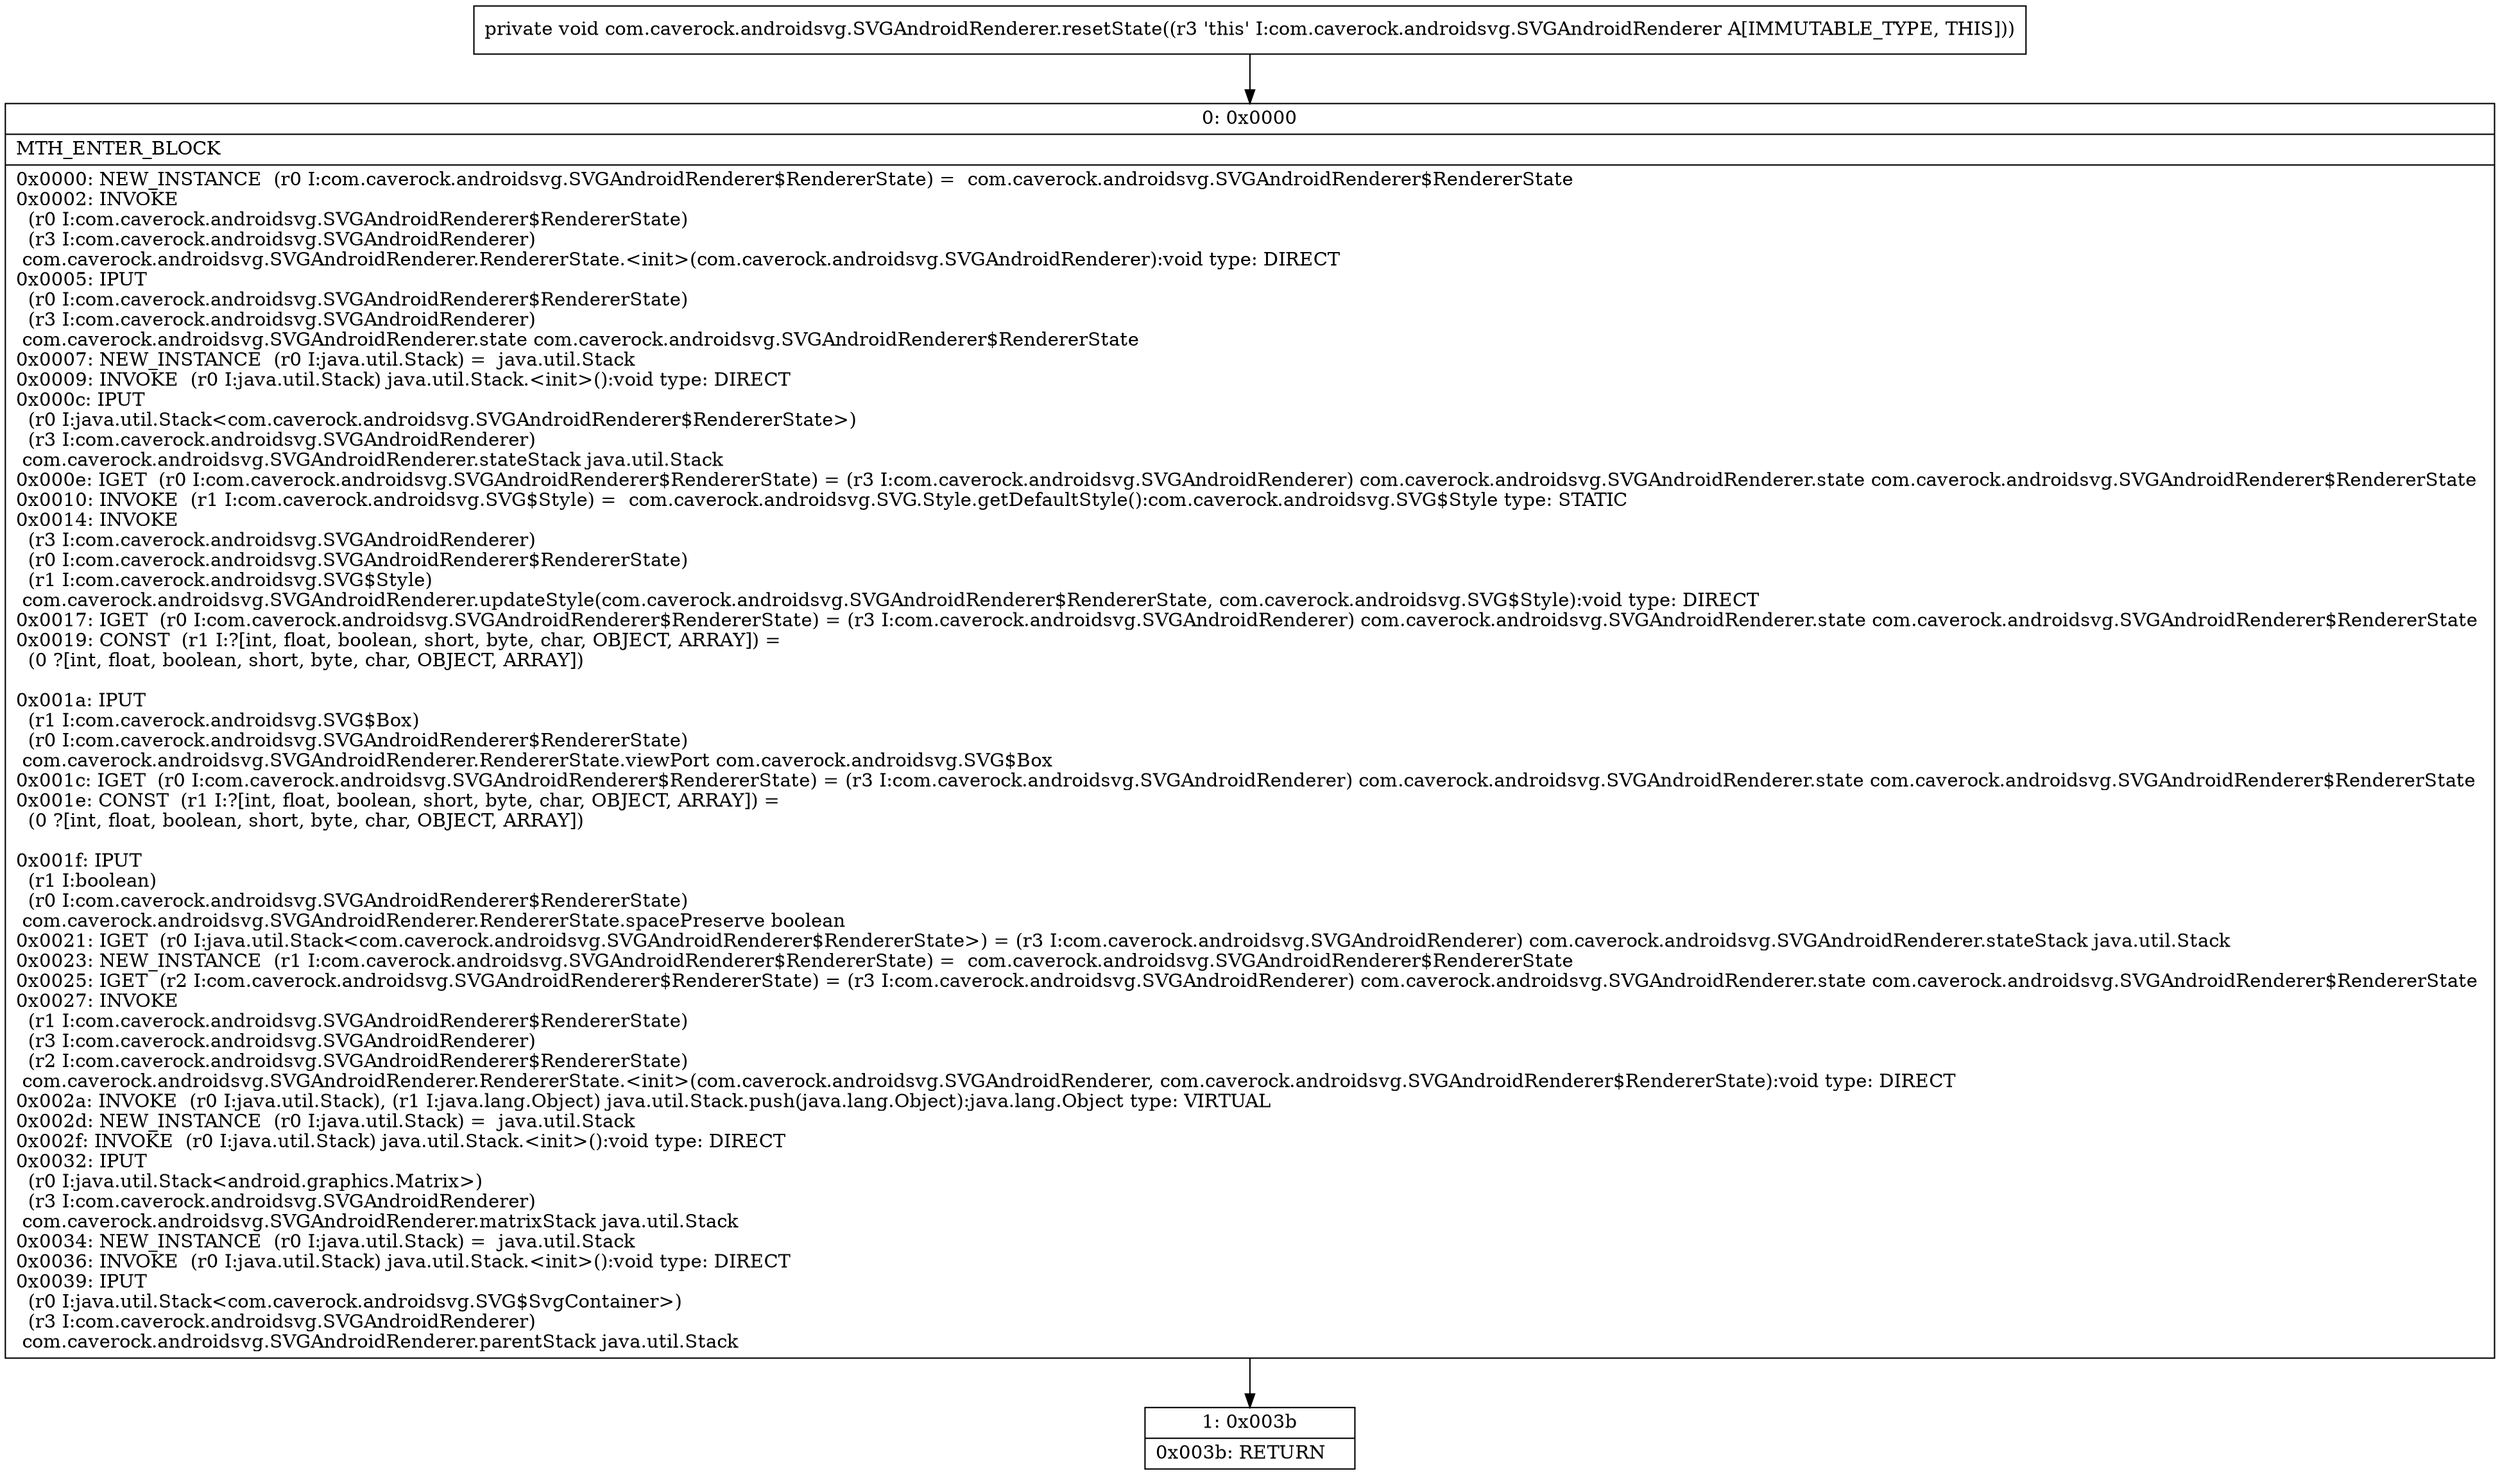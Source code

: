 digraph "CFG forcom.caverock.androidsvg.SVGAndroidRenderer.resetState()V" {
Node_0 [shape=record,label="{0\:\ 0x0000|MTH_ENTER_BLOCK\l|0x0000: NEW_INSTANCE  (r0 I:com.caverock.androidsvg.SVGAndroidRenderer$RendererState) =  com.caverock.androidsvg.SVGAndroidRenderer$RendererState \l0x0002: INVOKE  \l  (r0 I:com.caverock.androidsvg.SVGAndroidRenderer$RendererState)\l  (r3 I:com.caverock.androidsvg.SVGAndroidRenderer)\l com.caverock.androidsvg.SVGAndroidRenderer.RendererState.\<init\>(com.caverock.androidsvg.SVGAndroidRenderer):void type: DIRECT \l0x0005: IPUT  \l  (r0 I:com.caverock.androidsvg.SVGAndroidRenderer$RendererState)\l  (r3 I:com.caverock.androidsvg.SVGAndroidRenderer)\l com.caverock.androidsvg.SVGAndroidRenderer.state com.caverock.androidsvg.SVGAndroidRenderer$RendererState \l0x0007: NEW_INSTANCE  (r0 I:java.util.Stack) =  java.util.Stack \l0x0009: INVOKE  (r0 I:java.util.Stack) java.util.Stack.\<init\>():void type: DIRECT \l0x000c: IPUT  \l  (r0 I:java.util.Stack\<com.caverock.androidsvg.SVGAndroidRenderer$RendererState\>)\l  (r3 I:com.caverock.androidsvg.SVGAndroidRenderer)\l com.caverock.androidsvg.SVGAndroidRenderer.stateStack java.util.Stack \l0x000e: IGET  (r0 I:com.caverock.androidsvg.SVGAndroidRenderer$RendererState) = (r3 I:com.caverock.androidsvg.SVGAndroidRenderer) com.caverock.androidsvg.SVGAndroidRenderer.state com.caverock.androidsvg.SVGAndroidRenderer$RendererState \l0x0010: INVOKE  (r1 I:com.caverock.androidsvg.SVG$Style) =  com.caverock.androidsvg.SVG.Style.getDefaultStyle():com.caverock.androidsvg.SVG$Style type: STATIC \l0x0014: INVOKE  \l  (r3 I:com.caverock.androidsvg.SVGAndroidRenderer)\l  (r0 I:com.caverock.androidsvg.SVGAndroidRenderer$RendererState)\l  (r1 I:com.caverock.androidsvg.SVG$Style)\l com.caverock.androidsvg.SVGAndroidRenderer.updateStyle(com.caverock.androidsvg.SVGAndroidRenderer$RendererState, com.caverock.androidsvg.SVG$Style):void type: DIRECT \l0x0017: IGET  (r0 I:com.caverock.androidsvg.SVGAndroidRenderer$RendererState) = (r3 I:com.caverock.androidsvg.SVGAndroidRenderer) com.caverock.androidsvg.SVGAndroidRenderer.state com.caverock.androidsvg.SVGAndroidRenderer$RendererState \l0x0019: CONST  (r1 I:?[int, float, boolean, short, byte, char, OBJECT, ARRAY]) = \l  (0 ?[int, float, boolean, short, byte, char, OBJECT, ARRAY])\l \l0x001a: IPUT  \l  (r1 I:com.caverock.androidsvg.SVG$Box)\l  (r0 I:com.caverock.androidsvg.SVGAndroidRenderer$RendererState)\l com.caverock.androidsvg.SVGAndroidRenderer.RendererState.viewPort com.caverock.androidsvg.SVG$Box \l0x001c: IGET  (r0 I:com.caverock.androidsvg.SVGAndroidRenderer$RendererState) = (r3 I:com.caverock.androidsvg.SVGAndroidRenderer) com.caverock.androidsvg.SVGAndroidRenderer.state com.caverock.androidsvg.SVGAndroidRenderer$RendererState \l0x001e: CONST  (r1 I:?[int, float, boolean, short, byte, char, OBJECT, ARRAY]) = \l  (0 ?[int, float, boolean, short, byte, char, OBJECT, ARRAY])\l \l0x001f: IPUT  \l  (r1 I:boolean)\l  (r0 I:com.caverock.androidsvg.SVGAndroidRenderer$RendererState)\l com.caverock.androidsvg.SVGAndroidRenderer.RendererState.spacePreserve boolean \l0x0021: IGET  (r0 I:java.util.Stack\<com.caverock.androidsvg.SVGAndroidRenderer$RendererState\>) = (r3 I:com.caverock.androidsvg.SVGAndroidRenderer) com.caverock.androidsvg.SVGAndroidRenderer.stateStack java.util.Stack \l0x0023: NEW_INSTANCE  (r1 I:com.caverock.androidsvg.SVGAndroidRenderer$RendererState) =  com.caverock.androidsvg.SVGAndroidRenderer$RendererState \l0x0025: IGET  (r2 I:com.caverock.androidsvg.SVGAndroidRenderer$RendererState) = (r3 I:com.caverock.androidsvg.SVGAndroidRenderer) com.caverock.androidsvg.SVGAndroidRenderer.state com.caverock.androidsvg.SVGAndroidRenderer$RendererState \l0x0027: INVOKE  \l  (r1 I:com.caverock.androidsvg.SVGAndroidRenderer$RendererState)\l  (r3 I:com.caverock.androidsvg.SVGAndroidRenderer)\l  (r2 I:com.caverock.androidsvg.SVGAndroidRenderer$RendererState)\l com.caverock.androidsvg.SVGAndroidRenderer.RendererState.\<init\>(com.caverock.androidsvg.SVGAndroidRenderer, com.caverock.androidsvg.SVGAndroidRenderer$RendererState):void type: DIRECT \l0x002a: INVOKE  (r0 I:java.util.Stack), (r1 I:java.lang.Object) java.util.Stack.push(java.lang.Object):java.lang.Object type: VIRTUAL \l0x002d: NEW_INSTANCE  (r0 I:java.util.Stack) =  java.util.Stack \l0x002f: INVOKE  (r0 I:java.util.Stack) java.util.Stack.\<init\>():void type: DIRECT \l0x0032: IPUT  \l  (r0 I:java.util.Stack\<android.graphics.Matrix\>)\l  (r3 I:com.caverock.androidsvg.SVGAndroidRenderer)\l com.caverock.androidsvg.SVGAndroidRenderer.matrixStack java.util.Stack \l0x0034: NEW_INSTANCE  (r0 I:java.util.Stack) =  java.util.Stack \l0x0036: INVOKE  (r0 I:java.util.Stack) java.util.Stack.\<init\>():void type: DIRECT \l0x0039: IPUT  \l  (r0 I:java.util.Stack\<com.caverock.androidsvg.SVG$SvgContainer\>)\l  (r3 I:com.caverock.androidsvg.SVGAndroidRenderer)\l com.caverock.androidsvg.SVGAndroidRenderer.parentStack java.util.Stack \l}"];
Node_1 [shape=record,label="{1\:\ 0x003b|0x003b: RETURN   \l}"];
MethodNode[shape=record,label="{private void com.caverock.androidsvg.SVGAndroidRenderer.resetState((r3 'this' I:com.caverock.androidsvg.SVGAndroidRenderer A[IMMUTABLE_TYPE, THIS])) }"];
MethodNode -> Node_0;
Node_0 -> Node_1;
}


